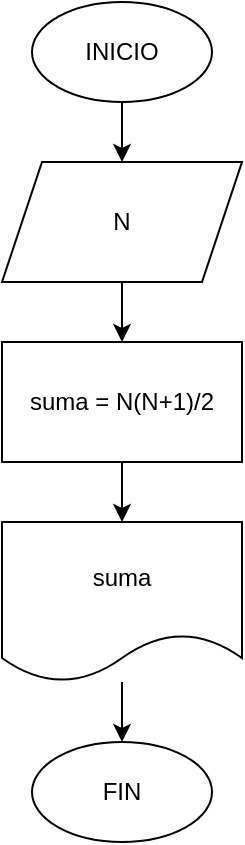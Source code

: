 <mxfile>
    <diagram id="bmREfZP7sin1U3XkM4Nm" name="Página-1">
        <mxGraphModel dx="560" dy="409" grid="1" gridSize="10" guides="1" tooltips="1" connect="1" arrows="1" fold="1" page="1" pageScale="1" pageWidth="827" pageHeight="1169" math="0" shadow="0">
            <root>
                <mxCell id="0"/>
                <mxCell id="1" parent="0"/>
                <mxCell id="4" value="" style="edgeStyle=none;html=1;" edge="1" parent="1" source="2" target="3">
                    <mxGeometry relative="1" as="geometry"/>
                </mxCell>
                <mxCell id="2" value="INICIO" style="ellipse;whiteSpace=wrap;html=1;" vertex="1" parent="1">
                    <mxGeometry x="290" y="10" width="90" height="50" as="geometry"/>
                </mxCell>
                <mxCell id="6" value="" style="edgeStyle=none;html=1;" edge="1" parent="1" source="3" target="5">
                    <mxGeometry relative="1" as="geometry"/>
                </mxCell>
                <mxCell id="3" value="N" style="shape=parallelogram;perimeter=parallelogramPerimeter;whiteSpace=wrap;html=1;fixedSize=1;" vertex="1" parent="1">
                    <mxGeometry x="275" y="90" width="120" height="60" as="geometry"/>
                </mxCell>
                <mxCell id="8" value="" style="edgeStyle=none;html=1;" edge="1" parent="1" source="5" target="7">
                    <mxGeometry relative="1" as="geometry"/>
                </mxCell>
                <mxCell id="5" value="suma = N(N+1)/2" style="whiteSpace=wrap;html=1;" vertex="1" parent="1">
                    <mxGeometry x="275" y="180" width="120" height="60" as="geometry"/>
                </mxCell>
                <mxCell id="10" style="edgeStyle=none;html=1;" edge="1" parent="1" source="7" target="9">
                    <mxGeometry relative="1" as="geometry"/>
                </mxCell>
                <mxCell id="7" value="suma" style="shape=document;whiteSpace=wrap;html=1;boundedLbl=1;" vertex="1" parent="1">
                    <mxGeometry x="275" y="270" width="120" height="80" as="geometry"/>
                </mxCell>
                <mxCell id="9" value="FIN" style="ellipse;whiteSpace=wrap;html=1;" vertex="1" parent="1">
                    <mxGeometry x="290" y="380" width="90" height="50" as="geometry"/>
                </mxCell>
            </root>
        </mxGraphModel>
    </diagram>
</mxfile>